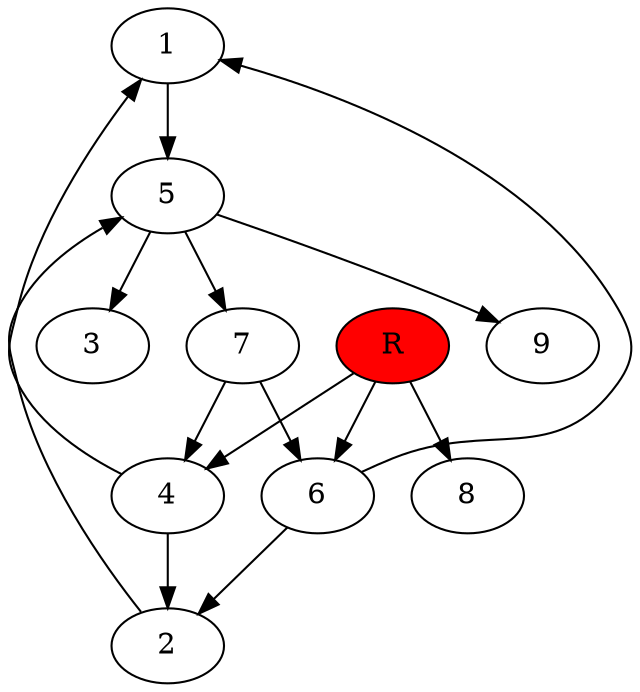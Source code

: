 digraph prb36354 {
	1
	2
	3
	4
	5
	6
	7
	8
	R [fillcolor="#ff0000" style=filled]
	1 -> 5
	2 -> 5
	4 -> 1
	4 -> 2
	5 -> 3
	5 -> 7
	5 -> 9
	6 -> 1
	6 -> 2
	7 -> 4
	7 -> 6
	R -> 4
	R -> 6
	R -> 8
}
